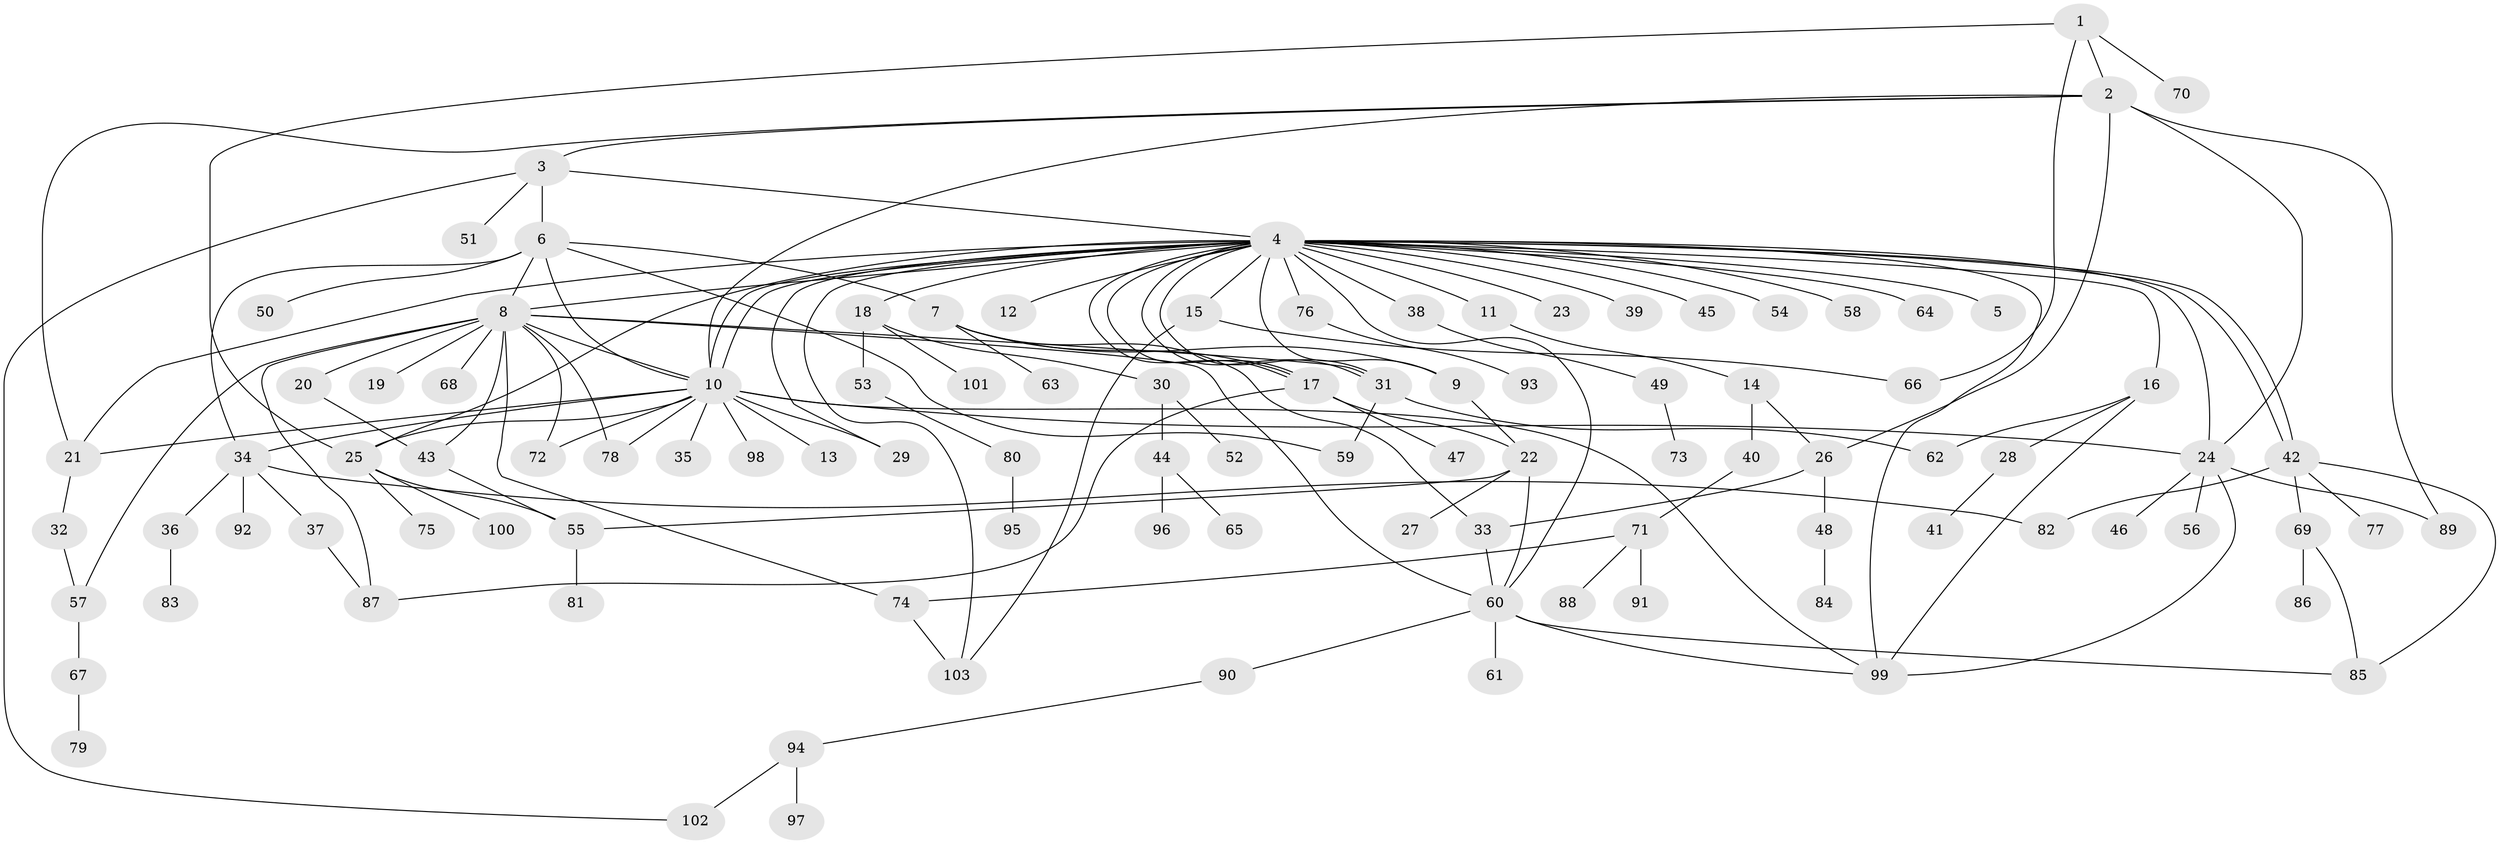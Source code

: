 // Generated by graph-tools (version 1.1) at 2025/35/03/09/25 02:35:23]
// undirected, 103 vertices, 150 edges
graph export_dot {
graph [start="1"]
  node [color=gray90,style=filled];
  1;
  2;
  3;
  4;
  5;
  6;
  7;
  8;
  9;
  10;
  11;
  12;
  13;
  14;
  15;
  16;
  17;
  18;
  19;
  20;
  21;
  22;
  23;
  24;
  25;
  26;
  27;
  28;
  29;
  30;
  31;
  32;
  33;
  34;
  35;
  36;
  37;
  38;
  39;
  40;
  41;
  42;
  43;
  44;
  45;
  46;
  47;
  48;
  49;
  50;
  51;
  52;
  53;
  54;
  55;
  56;
  57;
  58;
  59;
  60;
  61;
  62;
  63;
  64;
  65;
  66;
  67;
  68;
  69;
  70;
  71;
  72;
  73;
  74;
  75;
  76;
  77;
  78;
  79;
  80;
  81;
  82;
  83;
  84;
  85;
  86;
  87;
  88;
  89;
  90;
  91;
  92;
  93;
  94;
  95;
  96;
  97;
  98;
  99;
  100;
  101;
  102;
  103;
  1 -- 2;
  1 -- 25;
  1 -- 66;
  1 -- 70;
  2 -- 3;
  2 -- 10;
  2 -- 21;
  2 -- 24;
  2 -- 26;
  2 -- 89;
  3 -- 4;
  3 -- 6;
  3 -- 51;
  3 -- 102;
  4 -- 5;
  4 -- 8;
  4 -- 9;
  4 -- 10;
  4 -- 10;
  4 -- 11;
  4 -- 12;
  4 -- 15;
  4 -- 16;
  4 -- 17;
  4 -- 17;
  4 -- 18;
  4 -- 21;
  4 -- 23;
  4 -- 24;
  4 -- 25;
  4 -- 29;
  4 -- 31;
  4 -- 31;
  4 -- 38;
  4 -- 39;
  4 -- 42;
  4 -- 42;
  4 -- 45;
  4 -- 54;
  4 -- 58;
  4 -- 60;
  4 -- 64;
  4 -- 76;
  4 -- 99;
  4 -- 103;
  6 -- 7;
  6 -- 8;
  6 -- 10;
  6 -- 34;
  6 -- 50;
  6 -- 59;
  7 -- 9;
  7 -- 17;
  7 -- 33;
  7 -- 63;
  8 -- 10;
  8 -- 19;
  8 -- 20;
  8 -- 31;
  8 -- 43;
  8 -- 57;
  8 -- 60;
  8 -- 68;
  8 -- 72;
  8 -- 74;
  8 -- 78;
  8 -- 87;
  9 -- 22;
  10 -- 13;
  10 -- 21;
  10 -- 24;
  10 -- 25;
  10 -- 29;
  10 -- 34;
  10 -- 35;
  10 -- 72;
  10 -- 78;
  10 -- 98;
  10 -- 99;
  11 -- 14;
  14 -- 26;
  14 -- 40;
  15 -- 66;
  15 -- 103;
  16 -- 28;
  16 -- 62;
  16 -- 99;
  17 -- 22;
  17 -- 47;
  17 -- 87;
  18 -- 30;
  18 -- 53;
  18 -- 101;
  20 -- 43;
  21 -- 32;
  22 -- 27;
  22 -- 55;
  22 -- 60;
  24 -- 46;
  24 -- 56;
  24 -- 89;
  24 -- 99;
  25 -- 55;
  25 -- 75;
  25 -- 100;
  26 -- 33;
  26 -- 48;
  28 -- 41;
  30 -- 44;
  30 -- 52;
  31 -- 59;
  31 -- 62;
  32 -- 57;
  33 -- 60;
  34 -- 36;
  34 -- 37;
  34 -- 82;
  34 -- 92;
  36 -- 83;
  37 -- 87;
  38 -- 49;
  40 -- 71;
  42 -- 69;
  42 -- 77;
  42 -- 82;
  42 -- 85;
  43 -- 55;
  44 -- 65;
  44 -- 96;
  48 -- 84;
  49 -- 73;
  53 -- 80;
  55 -- 81;
  57 -- 67;
  60 -- 61;
  60 -- 85;
  60 -- 90;
  60 -- 99;
  67 -- 79;
  69 -- 85;
  69 -- 86;
  71 -- 74;
  71 -- 88;
  71 -- 91;
  74 -- 103;
  76 -- 93;
  80 -- 95;
  90 -- 94;
  94 -- 97;
  94 -- 102;
}

